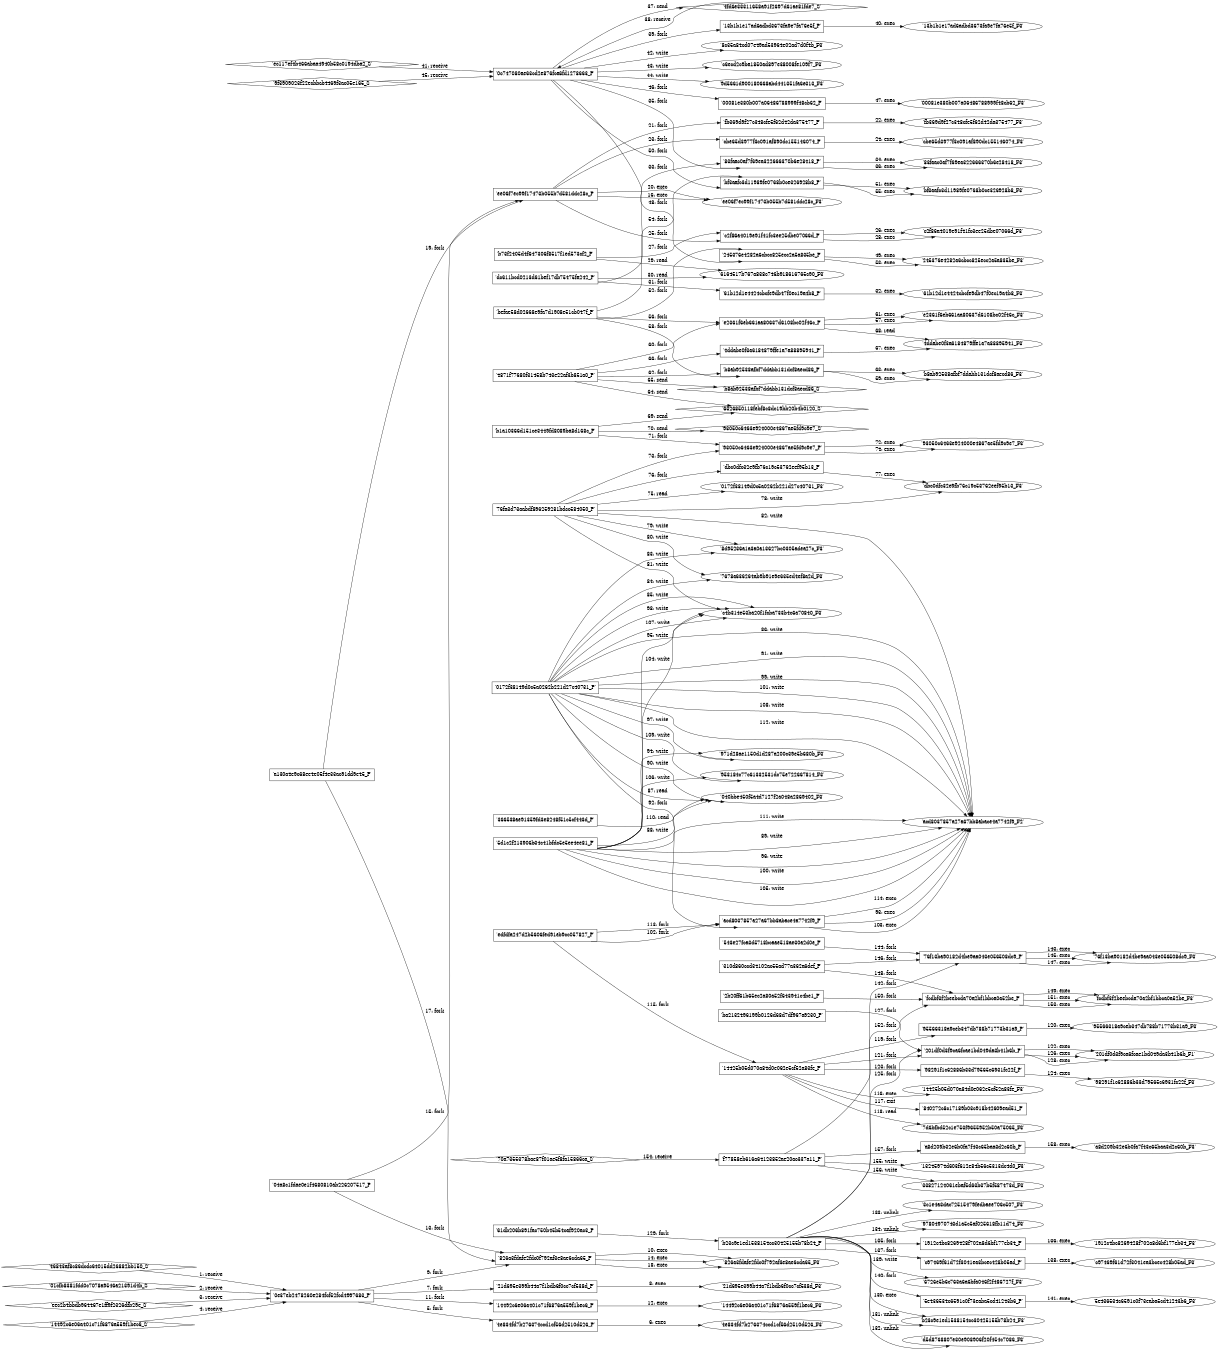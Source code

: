 digraph "D:\Learning\Paper\apt\基于CTI的攻击预警\Dataset\攻击图\ASGfromALLCTI\Poisoning the Well Banking Trojan Targets Google Search Results.dot" {
rankdir="LR"
size="9"
fixedsize="false"
splines="true"
nodesep=0.3
ranksep=0
fontsize=10
overlap="scalexy"
engine= "neato"
	"'0e37eb2478260e284fcf52fcd4997683_P'" [node_type=Process shape=box]
	"'46843af8c86dcdc64015dd26882bb150_S'" [node_type=Socket shape=diamond]
	"'46843af8c86dcdc64015dd26882bb150_S'" -> "'0e37eb2478260e284fcf52fcd4997683_P'" [label="1: receive"]
	"'0e37eb2478260e284fcf52fcd4997683_P'" [node_type=Process shape=box]
	"'01cfb8381fdd0c7078a9546a21391d4b_S'" [node_type=Socket shape=diamond]
	"'01cfb8381fdd0c7078a9546a21391d4b_S'" -> "'0e37eb2478260e284fcf52fcd4997683_P'" [label="2: receive"]
	"'0e37eb2478260e284fcf52fcd4997683_P'" [node_type=Process shape=box]
	"'eec2b4bbdb964467e1ff9f2326dfb29e_S'" [node_type=Socket shape=diamond]
	"'eec2b4bbdb964467e1ff9f2326dfb29e_S'" -> "'0e37eb2478260e284fcf52fcd4997683_P'" [label="3: receive"]
	"'0e37eb2478260e284fcf52fcd4997683_P'" [node_type=Process shape=box]
	"'14492c6e06a401c71f6876a559f1bec6_S'" [node_type=Socket shape=diamond]
	"'14492c6e06a401c71f6876a559f1bec6_S'" -> "'0e37eb2478260e284fcf52fcd4997683_P'" [label="4: receive"]
	"'0e37eb2478260e284fcf52fcd4997683_P'" [node_type=Process shape=box]
	"'4e834fd7b276374ccd1cf56d2510d526_P'" [node_type=Process shape=box]
	"'0e37eb2478260e284fcf52fcd4997683_P'" -> "'4e834fd7b276374ccd1cf56d2510d526_P'" [label="5: fork"]
	"'4e834fd7b276374ccd1cf56d2510d526_P'" [node_type=Process shape=box]
	"'4e834fd7b276374ccd1cf56d2510d526_F3'" [node_type=File shape=ellipse]
	"'4e834fd7b276374ccd1cf56d2510d526_P'" -> "'4e834fd7b276374ccd1cf56d2510d526_F3'" [label="6: exec"]
	"'0e37eb2478260e284fcf52fcd4997683_P'" [node_type=Process shape=box]
	"'21d695e399b44a7f1bdb6f0cc7cf538d_P'" [node_type=Process shape=box]
	"'0e37eb2478260e284fcf52fcd4997683_P'" -> "'21d695e399b44a7f1bdb6f0cc7cf538d_P'" [label="7: fork"]
	"'21d695e399b44a7f1bdb6f0cc7cf538d_P'" [node_type=Process shape=box]
	"'21d695e399b44a7f1bdb6f0cc7cf538d_F3'" [node_type=File shape=ellipse]
	"'21d695e399b44a7f1bdb6f0cc7cf538d_P'" -> "'21d695e399b44a7f1bdb6f0cc7cf538d_F3'" [label="8: exec"]
	"'0e37eb2478260e284fcf52fcd4997683_P'" [node_type=Process shape=box]
	"'826a3fdafe2fdc0f792af3e8ae6cda65_P'" [node_type=Process shape=box]
	"'0e37eb2478260e284fcf52fcd4997683_P'" -> "'826a3fdafe2fdc0f792af3e8ae6cda65_P'" [label="9: fork"]
	"'826a3fdafe2fdc0f792af3e8ae6cda65_P'" [node_type=Process shape=box]
	"'826a3fdafe2fdc0f792af3e8ae6cda65_F3'" [node_type=File shape=ellipse]
	"'826a3fdafe2fdc0f792af3e8ae6cda65_P'" -> "'826a3fdafe2fdc0f792af3e8ae6cda65_F3'" [label="10: exec"]
	"'0e37eb2478260e284fcf52fcd4997683_P'" [node_type=Process shape=box]
	"'14492c6e06a401c71f6876a559f1bec6_P'" [node_type=Process shape=box]
	"'0e37eb2478260e284fcf52fcd4997683_P'" -> "'14492c6e06a401c71f6876a559f1bec6_P'" [label="11: fork"]
	"'14492c6e06a401c71f6876a559f1bec6_P'" [node_type=Process shape=box]
	"'14492c6e06a401c71f6876a559f1bec6_F3'" [node_type=File shape=ellipse]
	"'14492c6e06a401c71f6876a559f1bec6_P'" -> "'14492c6e06a401c71f6876a559f1bec6_F3'" [label="12: exec"]
	"'04a8c1fdae0e1f4680810ab226207517_P'" [node_type=Process shape=box]
	"'826a3fdafe2fdc0f792af3e8ae6cda65_P'" [node_type=Process shape=box]
	"'04a8c1fdae0e1f4680810ab226207517_P'" -> "'826a3fdafe2fdc0f792af3e8ae6cda65_P'" [label="13: fork"]
	"'826a3fdafe2fdc0f792af3e8ae6cda65_P'" [node_type=Process shape=box]
	"'826a3fdafe2fdc0f792af3e8ae6cda65_F3'" [node_type=File shape=ellipse]
	"'826a3fdafe2fdc0f792af3e8ae6cda65_P'" -> "'826a3fdafe2fdc0f792af3e8ae6cda65_F3'" [label="14: exec"]
	"'04a8c1fdae0e1f4680810ab226207517_P'" [node_type=Process shape=box]
	"'ee06f7ec99f17473b055b7d581ddc28c_P'" [node_type=Process shape=box]
	"'04a8c1fdae0e1f4680810ab226207517_P'" -> "'ee06f7ec99f17473b055b7d581ddc28c_P'" [label="15: fork"]
	"'ee06f7ec99f17473b055b7d581ddc28c_P'" [node_type=Process shape=box]
	"'ee06f7ec99f17473b055b7d581ddc28c_F3'" [node_type=File shape=ellipse]
	"'ee06f7ec99f17473b055b7d581ddc28c_P'" -> "'ee06f7ec99f17473b055b7d581ddc28c_F3'" [label="16: exec"]
	"'a130a4e9c68ee4e05f4e33ac91dd9e45_P'" [node_type=Process shape=box]
	"'826a3fdafe2fdc0f792af3e8ae6cda65_P'" [node_type=Process shape=box]
	"'a130a4e9c68ee4e05f4e33ac91dd9e45_P'" -> "'826a3fdafe2fdc0f792af3e8ae6cda65_P'" [label="17: fork"]
	"'826a3fdafe2fdc0f792af3e8ae6cda65_P'" [node_type=Process shape=box]
	"'826a3fdafe2fdc0f792af3e8ae6cda65_F3'" [node_type=File shape=ellipse]
	"'826a3fdafe2fdc0f792af3e8ae6cda65_P'" -> "'826a3fdafe2fdc0f792af3e8ae6cda65_F3'" [label="18: exec"]
	"'a130a4e9c68ee4e05f4e33ac91dd9e45_P'" [node_type=Process shape=box]
	"'ee06f7ec99f17473b055b7d581ddc28c_P'" [node_type=Process shape=box]
	"'a130a4e9c68ee4e05f4e33ac91dd9e45_P'" -> "'ee06f7ec99f17473b055b7d581ddc28c_P'" [label="19: fork"]
	"'ee06f7ec99f17473b055b7d581ddc28c_P'" [node_type=Process shape=box]
	"'ee06f7ec99f17473b055b7d581ddc28c_F3'" [node_type=File shape=ellipse]
	"'ee06f7ec99f17473b055b7d581ddc28c_P'" -> "'ee06f7ec99f17473b055b7d581ddc28c_F3'" [label="20: exec"]
	"'ee06f7ec99f17473b055b7d581ddc28c_P'" [node_type=Process shape=box]
	"'fb369d9f27c348cfe5f62d42da375477_P'" [node_type=Process shape=box]
	"'ee06f7ec99f17473b055b7d581ddc28c_P'" -> "'fb369d9f27c348cfe5f62d42da375477_P'" [label="21: fork"]
	"'fb369d9f27c348cfe5f62d42da375477_P'" [node_type=Process shape=box]
	"'fb369d9f27c348cfe5f62d42da375477_F3'" [node_type=File shape=ellipse]
	"'fb369d9f27c348cfe5f62d42da375477_P'" -> "'fb369d9f27c348cfe5f62d42da375477_F3'" [label="22: exec"]
	"'ee06f7ec99f17473b055b7d581ddc28c_P'" [node_type=Process shape=box]
	"'cbe65d3977f3c091af890dc155146074_P'" [node_type=Process shape=box]
	"'ee06f7ec99f17473b055b7d581ddc28c_P'" -> "'cbe65d3977f3c091af890dc155146074_P'" [label="23: fork"]
	"'cbe65d3977f3c091af890dc155146074_P'" [node_type=Process shape=box]
	"'cbe65d3977f3c091af890dc155146074_F3'" [node_type=File shape=ellipse]
	"'cbe65d3977f3c091af890dc155146074_P'" -> "'cbe65d3977f3c091af890dc155146074_F3'" [label="24: exec"]
	"'ee06f7ec99f17473b055b7d581ddc28c_P'" [node_type=Process shape=box]
	"'c2f86a4019e91f41fc3ee25dbe07066d_P'" [node_type=Process shape=box]
	"'ee06f7ec99f17473b055b7d581ddc28c_P'" -> "'c2f86a4019e91f41fc3ee25dbe07066d_P'" [label="25: fork"]
	"'c2f86a4019e91f41fc3ee25dbe07066d_P'" [node_type=Process shape=box]
	"'c2f86a4019e91f41fc3ee25dbe07066d_F3'" [node_type=File shape=ellipse]
	"'c2f86a4019e91f41fc3ee25dbe07066d_P'" -> "'c2f86a4019e91f41fc3ee25dbe07066d_F3'" [label="26: exec"]
	"'b73f2405d4f647306f8517f1ed573cf2_P'" [node_type=Process shape=box]
	"'c2f86a4019e91f41fc3ee25dbe07066d_P'" [node_type=Process shape=box]
	"'b73f2405d4f647306f8517f1ed573cf2_P'" -> "'c2f86a4019e91f41fc3ee25dbe07066d_P'" [label="27: fork"]
	"'c2f86a4019e91f41fc3ee25dbe07066d_P'" [node_type=Process shape=box]
	"'c2f86a4019e91f41fc3ee25dbe07066d_F3'" [node_type=File shape=ellipse]
	"'c2f86a4019e91f41fc3ee25dbe07066d_P'" -> "'c2f86a4019e91f41fc3ee25dbe07066d_F3'" [label="28: exec"]
	"'6164517b767a838c746b918616765c90_F3'" [node_type=file shape=ellipse]
	"'b73f2405d4f647306f8517f1ed573cf2_P'" [node_type=Process shape=box]
	"'b73f2405d4f647306f8517f1ed573cf2_P'" -> "'6164517b767a838c746b918616765c90_F3'" [label="29: read"]
	"'6164517b767a838c746b918616765c90_F3'" [node_type=file shape=ellipse]
	"'dc611bcd0213d61bef17db75475fa242_P'" [node_type=Process shape=box]
	"'dc611bcd0213d61bef17db75475fa242_P'" -> "'6164517b767a838c746b918616765c90_F3'" [label="30: read"]
	"'dc611bcd0213d61bef17db75475fa242_P'" [node_type=Process shape=box]
	"'61b12d1e4424cbcfe9db47f0ec19a4b8_P'" [node_type=Process shape=box]
	"'dc611bcd0213d61bef17db75475fa242_P'" -> "'61b12d1e4424cbcfe9db47f0ec19a4b8_P'" [label="31: fork"]
	"'61b12d1e4424cbcfe9db47f0ec19a4b8_P'" [node_type=Process shape=box]
	"'61b12d1e4424cbcfe9db47f0ec19a4b8_F3'" [node_type=File shape=ellipse]
	"'61b12d1e4424cbcfe9db47f0ec19a4b8_P'" -> "'61b12d1e4424cbcfe9db47f0ec19a4b8_F3'" [label="32: exec"]
	"'dc611bcd0213d61bef17db75475fa242_P'" [node_type=Process shape=box]
	"'83faac0af7f69ea322666370b6e28418_P'" [node_type=Process shape=box]
	"'dc611bcd0213d61bef17db75475fa242_P'" -> "'83faac0af7f69ea322666370b6e28418_P'" [label="33: fork"]
	"'83faac0af7f69ea322666370b6e28418_P'" [node_type=Process shape=box]
	"'83faac0af7f69ea322666370b6e28418_F3'" [node_type=File shape=ellipse]
	"'83faac0af7f69ea322666370b6e28418_P'" -> "'83faac0af7f69ea322666370b6e28418_F3'" [label="34: exec"]
	"'0c747080ae63cd2e876fca6fd1278663_P'" [node_type=Process shape=box]
	"'83faac0af7f69ea322666370b6e28418_P'" [node_type=Process shape=box]
	"'0c747080ae63cd2e876fca6fd1278663_P'" -> "'83faac0af7f69ea322666370b6e28418_P'" [label="35: fork"]
	"'83faac0af7f69ea322666370b6e28418_P'" [node_type=Process shape=box]
	"'83faac0af7f69ea322666370b6e28418_F3'" [node_type=File shape=ellipse]
	"'83faac0af7f69ea322666370b6e28418_P'" -> "'83faac0af7f69ea322666370b6e28418_F3'" [label="36: exec"]
	"'4fd6e33311658a91f2697d61ae81fde7_S'" [node_type=Socket shape=diamond]
	"'0c747080ae63cd2e876fca6fd1278663_P'" [node_type=Process shape=box]
	"'0c747080ae63cd2e876fca6fd1278663_P'" -> "'4fd6e33311658a91f2697d61ae81fde7_S'" [label="37: send"]
	"'4fd6e33311658a91f2697d61ae81fde7_S'" -> "'0c747080ae63cd2e876fca6fd1278663_P'" [label="38: receive"]
	"'0c747080ae63cd2e876fca6fd1278663_P'" [node_type=Process shape=box]
	"'13b1b1e17ad6adbd3673fa9e7fa76e5f_P'" [node_type=Process shape=box]
	"'0c747080ae63cd2e876fca6fd1278663_P'" -> "'13b1b1e17ad6adbd3673fa9e7fa76e5f_P'" [label="39: fork"]
	"'13b1b1e17ad6adbd3673fa9e7fa76e5f_P'" [node_type=Process shape=box]
	"'13b1b1e17ad6adbd3673fa9e7fa76e5f_F3'" [node_type=File shape=ellipse]
	"'13b1b1e17ad6adbd3673fa9e7fa76e5f_P'" -> "'13b1b1e17ad6adbd3673fa9e7fa76e5f_F3'" [label="40: exec"]
	"'0c747080ae63cd2e876fca6fd1278663_P'" [node_type=Process shape=box]
	"'ec117ef4b466abaa4940b58c0194dba2_S'" [node_type=Socket shape=diamond]
	"'ec117ef4b466abaa4940b58c0194dba2_S'" -> "'0c747080ae63cd2e876fca6fd1278663_P'" [label="41: receive"]
	"'8c35a84cd07e49ad53964e02ad7d0f4b_F3'" [node_type=file shape=ellipse]
	"'0c747080ae63cd2e876fca6fd1278663_P'" [node_type=Process shape=box]
	"'0c747080ae63cd2e876fca6fd1278663_P'" -> "'8c35a84cd07e49ad53964e02ad7d0f4b_F3'" [label="42: write"]
	"'c6ecd2c9ba1850ad897e38008fe109f7_F3'" [node_type=file shape=ellipse]
	"'0c747080ae63cd2e876fca6fd1278663_P'" [node_type=Process shape=box]
	"'0c747080ae63cd2e876fca6fd1278663_P'" -> "'c6ecd2c9ba1850ad897e38008fe109f7_F3'" [label="43: write"]
	"'9d5661d900180668abd441351fa6e313_F3'" [node_type=file shape=ellipse]
	"'0c747080ae63cd2e876fca6fd1278663_P'" [node_type=Process shape=box]
	"'0c747080ae63cd2e876fca6fd1278663_P'" -> "'9d5661d900180668abd441351fa6e313_F3'" [label="44: write"]
	"'0c747080ae63cd2e876fca6fd1278663_P'" [node_type=Process shape=box]
	"'9f3909023f22ecbbcb4469f3ac05e165_S'" [node_type=Socket shape=diamond]
	"'9f3909023f22ecbbcb4469f3ac05e165_S'" -> "'0c747080ae63cd2e876fca6fd1278663_P'" [label="45: receive"]
	"'0c747080ae63cd2e876fca6fd1278663_P'" [node_type=Process shape=box]
	"'00081e380b007a06486788999f48cb62_P'" [node_type=Process shape=box]
	"'0c747080ae63cd2e876fca6fd1278663_P'" -> "'00081e380b007a06486788999f48cb62_P'" [label="46: fork"]
	"'00081e380b007a06486788999f48cb62_P'" [node_type=Process shape=box]
	"'00081e380b007a06486788999f48cb62_F3'" [node_type=File shape=ellipse]
	"'00081e380b007a06486788999f48cb62_P'" -> "'00081e380b007a06486788999f48cb62_F3'" [label="47: exec"]
	"'0c747080ae63cd2e876fca6fd1278663_P'" [node_type=Process shape=box]
	"'245376e4282a6cbcc825ecc2a5a835be_P'" [node_type=Process shape=box]
	"'0c747080ae63cd2e876fca6fd1278663_P'" -> "'245376e4282a6cbcc825ecc2a5a835be_P'" [label="48: fork"]
	"'245376e4282a6cbcc825ecc2a5a835be_P'" [node_type=Process shape=box]
	"'245376e4282a6cbcc825ecc2a5a835be_F3'" [node_type=File shape=ellipse]
	"'245376e4282a6cbcc825ecc2a5a835be_P'" -> "'245376e4282a6cbcc825ecc2a5a835be_F3'" [label="49: exec"]
	"'0c747080ae63cd2e876fca6fd1278663_P'" [node_type=Process shape=box]
	"'bf3aafc3d11989fe0768b0ce326928b8_P'" [node_type=Process shape=box]
	"'0c747080ae63cd2e876fca6fd1278663_P'" -> "'bf3aafc3d11989fe0768b0ce326928b8_P'" [label="50: fork"]
	"'bf3aafc3d11989fe0768b0ce326928b8_P'" [node_type=Process shape=box]
	"'bf3aafc3d11989fe0768b0ce326928b8_F3'" [node_type=File shape=ellipse]
	"'bf3aafc3d11989fe0768b0ce326928b8_P'" -> "'bf3aafc3d11989fe0768b0ce326928b8_F3'" [label="51: exec"]
	"'befae58d02668e9fa7d1908e51cb047f_P'" [node_type=Process shape=box]
	"'245376e4282a6cbcc825ecc2a5a835be_P'" [node_type=Process shape=box]
	"'befae58d02668e9fa7d1908e51cb047f_P'" -> "'245376e4282a6cbcc825ecc2a5a835be_P'" [label="52: fork"]
	"'245376e4282a6cbcc825ecc2a5a835be_P'" [node_type=Process shape=box]
	"'245376e4282a6cbcc825ecc2a5a835be_F3'" [node_type=File shape=ellipse]
	"'245376e4282a6cbcc825ecc2a5a835be_P'" -> "'245376e4282a6cbcc825ecc2a5a835be_F3'" [label="53: exec"]
	"'befae58d02668e9fa7d1908e51cb047f_P'" [node_type=Process shape=box]
	"'bf3aafc3d11989fe0768b0ce326928b8_P'" [node_type=Process shape=box]
	"'befae58d02668e9fa7d1908e51cb047f_P'" -> "'bf3aafc3d11989fe0768b0ce326928b8_P'" [label="54: fork"]
	"'bf3aafc3d11989fe0768b0ce326928b8_P'" [node_type=Process shape=box]
	"'bf3aafc3d11989fe0768b0ce326928b8_F3'" [node_type=File shape=ellipse]
	"'bf3aafc3d11989fe0768b0ce326928b8_P'" -> "'bf3aafc3d11989fe0768b0ce326928b8_F3'" [label="55: exec"]
	"'befae58d02668e9fa7d1908e51cb047f_P'" [node_type=Process shape=box]
	"'e2361f6eb661aa80637d6108bc02f46c_P'" [node_type=Process shape=box]
	"'befae58d02668e9fa7d1908e51cb047f_P'" -> "'e2361f6eb661aa80637d6108bc02f46c_P'" [label="56: fork"]
	"'e2361f6eb661aa80637d6108bc02f46c_P'" [node_type=Process shape=box]
	"'e2361f6eb661aa80637d6108bc02f46c_F3'" [node_type=File shape=ellipse]
	"'e2361f6eb661aa80637d6108bc02f46c_P'" -> "'e2361f6eb661aa80637d6108bc02f46c_F3'" [label="57: exec"]
	"'befae58d02668e9fa7d1908e51cb047f_P'" [node_type=Process shape=box]
	"'b8ab92538afbf7ddabb131dcf8aecd86_P'" [node_type=Process shape=box]
	"'befae58d02668e9fa7d1908e51cb047f_P'" -> "'b8ab92538afbf7ddabb131dcf8aecd86_P'" [label="58: fork"]
	"'b8ab92538afbf7ddabb131dcf8aecd86_P'" [node_type=Process shape=box]
	"'b8ab92538afbf7ddabb131dcf8aecd86_F3'" [node_type=File shape=ellipse]
	"'b8ab92538afbf7ddabb131dcf8aecd86_P'" -> "'b8ab92538afbf7ddabb131dcf8aecd86_F3'" [label="59: exec"]
	"'4871f77680f31458b743e22af3b851a0_P'" [node_type=Process shape=box]
	"'e2361f6eb661aa80637d6108bc02f46c_P'" [node_type=Process shape=box]
	"'4871f77680f31458b743e22af3b851a0_P'" -> "'e2361f6eb661aa80637d6108bc02f46c_P'" [label="60: fork"]
	"'e2361f6eb661aa80637d6108bc02f46c_P'" [node_type=Process shape=box]
	"'e2361f6eb661aa80637d6108bc02f46c_F3'" [node_type=File shape=ellipse]
	"'e2361f6eb661aa80637d6108bc02f46c_P'" -> "'e2361f6eb661aa80637d6108bc02f46c_F3'" [label="61: exec"]
	"'4871f77680f31458b743e22af3b851a0_P'" [node_type=Process shape=box]
	"'b8ab92538afbf7ddabb131dcf8aecd86_P'" [node_type=Process shape=box]
	"'4871f77680f31458b743e22af3b851a0_P'" -> "'b8ab92538afbf7ddabb131dcf8aecd86_P'" [label="62: fork"]
	"'b8ab92538afbf7ddabb131dcf8aecd86_P'" [node_type=Process shape=box]
	"'b8ab92538afbf7ddabb131dcf8aecd86_F3'" [node_type=File shape=ellipse]
	"'b8ab92538afbf7ddabb131dcf8aecd86_P'" -> "'b8ab92538afbf7ddabb131dcf8aecd86_F3'" [label="63: exec"]
	"'6326850118febf8c8dc19bb20b4b0120_S'" [node_type=Socket shape=diamond]
	"'4871f77680f31458b743e22af3b851a0_P'" [node_type=Process shape=box]
	"'4871f77680f31458b743e22af3b851a0_P'" -> "'6326850118febf8c8dc19bb20b4b0120_S'" [label="64: send"]
	"'b8ab92538afbf7ddabb131dcf8aecd86_S'" [node_type=Socket shape=diamond]
	"'4871f77680f31458b743e22af3b851a0_P'" [node_type=Process shape=box]
	"'4871f77680f31458b743e22af3b851a0_P'" -> "'b8ab92538afbf7ddabb131dcf8aecd86_S'" [label="65: send"]
	"'4871f77680f31458b743e22af3b851a0_P'" [node_type=Process shape=box]
	"'4ddabe0f3a6184879ffe1a7a88895941_P'" [node_type=Process shape=box]
	"'4871f77680f31458b743e22af3b851a0_P'" -> "'4ddabe0f3a6184879ffe1a7a88895941_P'" [label="66: fork"]
	"'4ddabe0f3a6184879ffe1a7a88895941_P'" [node_type=Process shape=box]
	"'4ddabe0f3a6184879ffe1a7a88895941_F3'" [node_type=File shape=ellipse]
	"'4ddabe0f3a6184879ffe1a7a88895941_P'" -> "'4ddabe0f3a6184879ffe1a7a88895941_F3'" [label="67: exec"]
	"'4ddabe0f3a6184879ffe1a7a88895941_F3'" [node_type=file shape=ellipse]
	"'e2361f6eb661aa80637d6108bc02f46c_P'" [node_type=Process shape=box]
	"'e2361f6eb661aa80637d6108bc02f46c_P'" -> "'4ddabe0f3a6184879ffe1a7a88895941_F3'" [label="68: read"]
	"'6326850118febf8c8dc19bb20b4b0120_S'" [node_type=Socket shape=diamond]
	"'b1a10366d151ce3449fd8089ba8d168c_P'" [node_type=Process shape=box]
	"'b1a10366d151ce3449fd8089ba8d168c_P'" -> "'6326850118febf8c8dc19bb20b4b0120_S'" [label="69: send"]
	"'93050c6463e924000e4867ae5fd9c9e7_S'" [node_type=Socket shape=diamond]
	"'b1a10366d151ce3449fd8089ba8d168c_P'" [node_type=Process shape=box]
	"'b1a10366d151ce3449fd8089ba8d168c_P'" -> "'93050c6463e924000e4867ae5fd9c9e7_S'" [label="70: send"]
	"'b1a10366d151ce3449fd8089ba8d168c_P'" [node_type=Process shape=box]
	"'93050c6463e924000e4867ae5fd9c9e7_P'" [node_type=Process shape=box]
	"'b1a10366d151ce3449fd8089ba8d168c_P'" -> "'93050c6463e924000e4867ae5fd9c9e7_P'" [label="71: fork"]
	"'93050c6463e924000e4867ae5fd9c9e7_P'" [node_type=Process shape=box]
	"'93050c6463e924000e4867ae5fd9c9e7_F3'" [node_type=File shape=ellipse]
	"'93050c6463e924000e4867ae5fd9c9e7_P'" -> "'93050c6463e924000e4867ae5fd9c9e7_F3'" [label="72: exec"]
	"'76fa3d73aabdf896259281bdcc584050_P'" [node_type=Process shape=box]
	"'93050c6463e924000e4867ae5fd9c9e7_P'" [node_type=Process shape=box]
	"'76fa3d73aabdf896259281bdcc584050_P'" -> "'93050c6463e924000e4867ae5fd9c9e7_P'" [label="73: fork"]
	"'93050c6463e924000e4867ae5fd9c9e7_P'" [node_type=Process shape=box]
	"'93050c6463e924000e4867ae5fd9c9e7_F3'" [node_type=File shape=ellipse]
	"'93050c6463e924000e4867ae5fd9c9e7_P'" -> "'93050c6463e924000e4867ae5fd9c9e7_F3'" [label="74: exec"]
	"'0172f38149d0c5a0262b221d27c40731_F3'" [node_type=file shape=ellipse]
	"'76fa3d73aabdf896259281bdcc584050_P'" [node_type=Process shape=box]
	"'76fa3d73aabdf896259281bdcc584050_P'" -> "'0172f38149d0c5a0262b221d27c40731_F3'" [label="75: read"]
	"'76fa3d73aabdf896259281bdcc584050_P'" [node_type=Process shape=box]
	"'dbc0dfc32e9fb76c19c53762eef95b13_P'" [node_type=Process shape=box]
	"'76fa3d73aabdf896259281bdcc584050_P'" -> "'dbc0dfc32e9fb76c19c53762eef95b13_P'" [label="76: fork"]
	"'dbc0dfc32e9fb76c19c53762eef95b13_P'" [node_type=Process shape=box]
	"'dbc0dfc32e9fb76c19c53762eef95b13_F3'" [node_type=File shape=ellipse]
	"'dbc0dfc32e9fb76c19c53762eef95b13_P'" -> "'dbc0dfc32e9fb76c19c53762eef95b13_F3'" [label="77: exec"]
	"'dbc0dfc32e9fb76c19c53762eef95b13_F3'" [node_type=file shape=ellipse]
	"'76fa3d73aabdf896259281bdcc584050_P'" [node_type=Process shape=box]
	"'76fa3d73aabdf896259281bdcc584050_P'" -> "'dbc0dfc32e9fb76c19c53762eef95b13_F3'" [label="78: write"]
	"'8d95236a1a3a0a13627bc0305adea27c_F3'" [node_type=file shape=ellipse]
	"'76fa3d73aabdf896259281bdcc584050_P'" [node_type=Process shape=box]
	"'76fa3d73aabdf896259281bdcc584050_P'" -> "'8d95236a1a3a0a13627bc0305adea27c_F3'" [label="79: write"]
	"'7678a636264ab9b91e9e635ed4ef8a2d_F3'" [node_type=file shape=ellipse]
	"'76fa3d73aabdf896259281bdcc584050_P'" [node_type=Process shape=box]
	"'76fa3d73aabdf896259281bdcc584050_P'" -> "'7678a636264ab9b91e9e635ed4ef8a2d_F3'" [label="80: write"]
	"'c4b314e53ba20f1fcba733b4c6a70840_F3'" [node_type=file shape=ellipse]
	"'76fa3d73aabdf896259281bdcc584050_P'" [node_type=Process shape=box]
	"'76fa3d73aabdf896259281bdcc584050_P'" -> "'c4b314e53ba20f1fcba733b4c6a70840_F3'" [label="81: write"]
	"'acd8037857a27a67bb8abace4a7742f9_F2'" [node_type=file shape=ellipse]
	"'76fa3d73aabdf896259281bdcc584050_P'" [node_type=Process shape=box]
	"'76fa3d73aabdf896259281bdcc584050_P'" -> "'acd8037857a27a67bb8abace4a7742f9_F2'" [label="82: write"]
	"'8d95236a1a3a0a13627bc0305adea27c_F3'" [node_type=file shape=ellipse]
	"'0172f38149d0c5a0262b221d27c40731_P'" [node_type=Process shape=box]
	"'0172f38149d0c5a0262b221d27c40731_P'" -> "'8d95236a1a3a0a13627bc0305adea27c_F3'" [label="83: write"]
	"'7678a636264ab9b91e9e635ed4ef8a2d_F3'" [node_type=file shape=ellipse]
	"'0172f38149d0c5a0262b221d27c40731_P'" [node_type=Process shape=box]
	"'0172f38149d0c5a0262b221d27c40731_P'" -> "'7678a636264ab9b91e9e635ed4ef8a2d_F3'" [label="84: write"]
	"'c4b314e53ba20f1fcba733b4c6a70840_F3'" [node_type=file shape=ellipse]
	"'0172f38149d0c5a0262b221d27c40731_P'" [node_type=Process shape=box]
	"'0172f38149d0c5a0262b221d27c40731_P'" -> "'c4b314e53ba20f1fcba733b4c6a70840_F3'" [label="85: write"]
	"'acd8037857a27a67bb8abace4a7742f9_F2'" [node_type=file shape=ellipse]
	"'0172f38149d0c5a0262b221d27c40731_P'" [node_type=Process shape=box]
	"'0172f38149d0c5a0262b221d27c40731_P'" -> "'acd8037857a27a67bb8abace4a7742f9_F2'" [label="86: write"]
	"'040bbe450f5a4d7127f2a048a2869402_F3'" [node_type=file shape=ellipse]
	"'0172f38149d0c5a0262b221d27c40731_P'" [node_type=Process shape=box]
	"'0172f38149d0c5a0262b221d27c40731_P'" -> "'040bbe450f5a4d7127f2a048a2869402_F3'" [label="87: read"]
	"'040bbe450f5a4d7127f2a048a2869402_F3'" [node_type=file shape=ellipse]
	"'5d1c2f213906b34c41bfdc5e5ee4ee81_P'" [node_type=Process shape=box]
	"'5d1c2f213906b34c41bfdc5e5ee4ee81_P'" -> "'040bbe450f5a4d7127f2a048a2869402_F3'" [label="88: write"]
	"'acd8037857a27a67bb8abace4a7742f9_F2'" [node_type=file shape=ellipse]
	"'5d1c2f213906b34c41bfdc5e5ee4ee81_P'" [node_type=Process shape=box]
	"'5d1c2f213906b34c41bfdc5e5ee4ee81_P'" -> "'acd8037857a27a67bb8abace4a7742f9_F2'" [label="89: write"]
	"'040bbe450f5a4d7127f2a048a2869402_F3'" [node_type=file shape=ellipse]
	"'0172f38149d0c5a0262b221d27c40731_P'" [node_type=Process shape=box]
	"'0172f38149d0c5a0262b221d27c40731_P'" -> "'040bbe450f5a4d7127f2a048a2869402_F3'" [label="90: write"]
	"'acd8037857a27a67bb8abace4a7742f9_F2'" [node_type=file shape=ellipse]
	"'0172f38149d0c5a0262b221d27c40731_P'" [node_type=Process shape=box]
	"'0172f38149d0c5a0262b221d27c40731_P'" -> "'acd8037857a27a67bb8abace4a7742f9_F2'" [label="91: write"]
	"'0172f38149d0c5a0262b221d27c40731_P'" [node_type=Process shape=box]
	"'acd8037857a27a67bb8abace4a7742f9_P'" [node_type=Process shape=box]
	"'0172f38149d0c5a0262b221d27c40731_P'" -> "'acd8037857a27a67bb8abace4a7742f9_P'" [label="92: fork"]
	"'acd8037857a27a67bb8abace4a7742f9_P'" [node_type=Process shape=box]
	"'acd8037857a27a67bb8abace4a7742f9_F2'" [node_type=File shape=ellipse]
	"'acd8037857a27a67bb8abace4a7742f9_P'" -> "'acd8037857a27a67bb8abace4a7742f9_F2'" [label="93: exec"]
	"'971d28ae1150d1d287a200c39e5b680b_F3'" [node_type=file shape=ellipse]
	"'5d1c2f213906b34c41bfdc5e5ee4ee81_P'" [node_type=Process shape=box]
	"'5d1c2f213906b34c41bfdc5e5ee4ee81_P'" -> "'971d28ae1150d1d287a200c39e5b680b_F3'" [label="94: write"]
	"'c4b314e53ba20f1fcba733b4c6a70840_F3'" [node_type=file shape=ellipse]
	"'5d1c2f213906b34c41bfdc5e5ee4ee81_P'" [node_type=Process shape=box]
	"'5d1c2f213906b34c41bfdc5e5ee4ee81_P'" -> "'c4b314e53ba20f1fcba733b4c6a70840_F3'" [label="95: write"]
	"'acd8037857a27a67bb8abace4a7742f9_F2'" [node_type=file shape=ellipse]
	"'5d1c2f213906b34c41bfdc5e5ee4ee81_P'" [node_type=Process shape=box]
	"'5d1c2f213906b34c41bfdc5e5ee4ee81_P'" -> "'acd8037857a27a67bb8abace4a7742f9_F2'" [label="96: write"]
	"'971d28ae1150d1d287a200c39e5b680b_F3'" [node_type=file shape=ellipse]
	"'0172f38149d0c5a0262b221d27c40731_P'" [node_type=Process shape=box]
	"'0172f38149d0c5a0262b221d27c40731_P'" -> "'971d28ae1150d1d287a200c39e5b680b_F3'" [label="97: write"]
	"'c4b314e53ba20f1fcba733b4c6a70840_F3'" [node_type=file shape=ellipse]
	"'0172f38149d0c5a0262b221d27c40731_P'" [node_type=Process shape=box]
	"'0172f38149d0c5a0262b221d27c40731_P'" -> "'c4b314e53ba20f1fcba733b4c6a70840_F3'" [label="98: write"]
	"'acd8037857a27a67bb8abace4a7742f9_F2'" [node_type=file shape=ellipse]
	"'0172f38149d0c5a0262b221d27c40731_P'" [node_type=Process shape=box]
	"'0172f38149d0c5a0262b221d27c40731_P'" -> "'acd8037857a27a67bb8abace4a7742f9_F2'" [label="99: write"]
	"'acd8037857a27a67bb8abace4a7742f9_F2'" [node_type=file shape=ellipse]
	"'5d1c2f213906b34c41bfdc5e5ee4ee81_P'" [node_type=Process shape=box]
	"'5d1c2f213906b34c41bfdc5e5ee4ee81_P'" -> "'acd8037857a27a67bb8abace4a7742f9_F2'" [label="100: write"]
	"'acd8037857a27a67bb8abace4a7742f9_F2'" [node_type=file shape=ellipse]
	"'0172f38149d0c5a0262b221d27c40731_P'" [node_type=Process shape=box]
	"'0172f38149d0c5a0262b221d27c40731_P'" -> "'acd8037857a27a67bb8abace4a7742f9_F2'" [label="101: write"]
	"'edfdfa247d2b5606fed91eb9cc057827_P'" [node_type=Process shape=box]
	"'acd8037857a27a67bb8abace4a7742f9_P'" [node_type=Process shape=box]
	"'edfdfa247d2b5606fed91eb9cc057827_P'" -> "'acd8037857a27a67bb8abace4a7742f9_P'" [label="102: fork"]
	"'acd8037857a27a67bb8abace4a7742f9_P'" [node_type=Process shape=box]
	"'acd8037857a27a67bb8abace4a7742f9_F2'" [node_type=File shape=ellipse]
	"'acd8037857a27a67bb8abace4a7742f9_P'" -> "'acd8037857a27a67bb8abace4a7742f9_F2'" [label="103: exec"]
	"'c4b314e53ba20f1fcba733b4c6a70840_F3'" [node_type=file shape=ellipse]
	"'5d1c2f213906b34c41bfdc5e5ee4ee81_P'" [node_type=Process shape=box]
	"'5d1c2f213906b34c41bfdc5e5ee4ee81_P'" -> "'c4b314e53ba20f1fcba733b4c6a70840_F3'" [label="104: write"]
	"'acd8037857a27a67bb8abace4a7742f9_F2'" [node_type=file shape=ellipse]
	"'5d1c2f213906b34c41bfdc5e5ee4ee81_P'" [node_type=Process shape=box]
	"'5d1c2f213906b34c41bfdc5e5ee4ee81_P'" -> "'acd8037857a27a67bb8abace4a7742f9_F2'" [label="105: write"]
	"'953184c77c61332531dc75e722667814_F3'" [node_type=file shape=ellipse]
	"'5d1c2f213906b34c41bfdc5e5ee4ee81_P'" [node_type=Process shape=box]
	"'5d1c2f213906b34c41bfdc5e5ee4ee81_P'" -> "'953184c77c61332531dc75e722667814_F3'" [label="106: write"]
	"'c4b314e53ba20f1fcba733b4c6a70840_F3'" [node_type=file shape=ellipse]
	"'0172f38149d0c5a0262b221d27c40731_P'" [node_type=Process shape=box]
	"'0172f38149d0c5a0262b221d27c40731_P'" -> "'c4b314e53ba20f1fcba733b4c6a70840_F3'" [label="107: write"]
	"'acd8037857a27a67bb8abace4a7742f9_F2'" [node_type=file shape=ellipse]
	"'0172f38149d0c5a0262b221d27c40731_P'" [node_type=Process shape=box]
	"'0172f38149d0c5a0262b221d27c40731_P'" -> "'acd8037857a27a67bb8abace4a7742f9_F2'" [label="108: write"]
	"'953184c77c61332531dc75e722667814_F3'" [node_type=file shape=ellipse]
	"'0172f38149d0c5a0262b221d27c40731_P'" [node_type=Process shape=box]
	"'0172f38149d0c5a0262b221d27c40731_P'" -> "'953184c77c61332531dc75e722667814_F3'" [label="109: write"]
	"'040bbe450f5a4d7127f2a048a2869402_F3'" [node_type=file shape=ellipse]
	"'366538ae91359fd3e8248f51c5cf443d_P'" [node_type=Process shape=box]
	"'366538ae91359fd3e8248f51c5cf443d_P'" -> "'040bbe450f5a4d7127f2a048a2869402_F3'" [label="110: read"]
	"'acd8037857a27a67bb8abace4a7742f9_F2'" [node_type=file shape=ellipse]
	"'5d1c2f213906b34c41bfdc5e5ee4ee81_P'" [node_type=Process shape=box]
	"'5d1c2f213906b34c41bfdc5e5ee4ee81_P'" -> "'acd8037857a27a67bb8abace4a7742f9_F2'" [label="111: write"]
	"'acd8037857a27a67bb8abace4a7742f9_F2'" [node_type=file shape=ellipse]
	"'0172f38149d0c5a0262b221d27c40731_P'" [node_type=Process shape=box]
	"'0172f38149d0c5a0262b221d27c40731_P'" -> "'acd8037857a27a67bb8abace4a7742f9_F2'" [label="112: write"]
	"'edfdfa247d2b5606fed91eb9cc057827_P'" [node_type=Process shape=box]
	"'acd8037857a27a67bb8abace4a7742f9_P'" [node_type=Process shape=box]
	"'edfdfa247d2b5606fed91eb9cc057827_P'" -> "'acd8037857a27a67bb8abace4a7742f9_P'" [label="113: fork"]
	"'acd8037857a27a67bb8abace4a7742f9_P'" [node_type=Process shape=box]
	"'acd8037857a27a67bb8abace4a7742f9_F2'" [node_type=File shape=ellipse]
	"'acd8037857a27a67bb8abace4a7742f9_P'" -> "'acd8037857a27a67bb8abace4a7742f9_F2'" [label="114: exec"]
	"'edfdfa247d2b5606fed91eb9cc057827_P'" [node_type=Process shape=box]
	"'14425b05d070a84d0e062e5cf52a83fe_P'" [node_type=Process shape=box]
	"'edfdfa247d2b5606fed91eb9cc057827_P'" -> "'14425b05d070a84d0e062e5cf52a83fe_P'" [label="115: fork"]
	"'14425b05d070a84d0e062e5cf52a83fe_P'" [node_type=Process shape=box]
	"'14425b05d070a84d0e062e5cf52a83fe_F3'" [node_type=File shape=ellipse]
	"'14425b05d070a84d0e062e5cf52a83fe_P'" -> "'14425b05d070a84d0e062e5cf52a83fe_F3'" [label="116: exec"]
	"'14425b05d070a84d0e062e5cf52a83fe_P'" [node_type=Process shape=box]
	"'840272c8c17189b03c918b42609ead51_P'" [node_type=Process shape=box]
	"'14425b05d070a84d0e062e5cf52a83fe_P'" -> "'840272c8c17189b03c918b42609ead51_P'" [label="117: exit"]
	"'7d6bfbd52c1e753f9655952b50a75065_F3'" [node_type=file shape=ellipse]
	"'14425b05d070a84d0e062e5cf52a83fe_P'" [node_type=Process shape=box]
	"'14425b05d070a84d0e062e5cf52a83fe_P'" -> "'7d6bfbd52c1e753f9655952b50a75065_F3'" [label="118: read"]
	"'14425b05d070a84d0e062e5cf52a83fe_P'" [node_type=Process shape=box]
	"'95566318a9ceb347db788b71773b31a9_P'" [node_type=Process shape=box]
	"'14425b05d070a84d0e062e5cf52a83fe_P'" -> "'95566318a9ceb347db788b71773b31a9_P'" [label="119: fork"]
	"'95566318a9ceb347db788b71773b31a9_P'" [node_type=Process shape=box]
	"'95566318a9ceb347db788b71773b31a9_F3'" [node_type=File shape=ellipse]
	"'95566318a9ceb347db788b71773b31a9_P'" -> "'95566318a9ceb347db788b71773b31a9_F3'" [label="120: exec"]
	"'14425b05d070a84d0e062e5cf52a83fe_P'" [node_type=Process shape=box]
	"'201df0d3f9ca6fcae1bd049da3b41b6b_P'" [node_type=Process shape=box]
	"'14425b05d070a84d0e062e5cf52a83fe_P'" -> "'201df0d3f9ca6fcae1bd049da3b41b6b_P'" [label="121: fork"]
	"'201df0d3f9ca6fcae1bd049da3b41b6b_P'" [node_type=Process shape=box]
	"'201df0d3f9ca6fcae1bd049da3b41b6b_F1'" [node_type=File shape=ellipse]
	"'201df0d3f9ca6fcae1bd049da3b41b6b_P'" -> "'201df0d3f9ca6fcae1bd049da3b41b6b_F1'" [label="122: exec"]
	"'14425b05d070a84d0e062e5cf52a83fe_P'" [node_type=Process shape=box]
	"'98291f1c62886b33d79565c6931fc22f_P'" [node_type=Process shape=box]
	"'14425b05d070a84d0e062e5cf52a83fe_P'" -> "'98291f1c62886b33d79565c6931fc22f_P'" [label="123: fork"]
	"'98291f1c62886b33d79565c6931fc22f_P'" [node_type=Process shape=box]
	"'98291f1c62886b33d79565c6931fc22f_F3'" [node_type=File shape=ellipse]
	"'98291f1c62886b33d79565c6931fc22f_P'" -> "'98291f1c62886b33d79565c6931fc22f_F3'" [label="124: exec"]
	"'b23c9e1ed1538154cc30425155b78b24_P'" [node_type=Process shape=box]
	"'201df0d3f9ca6fcae1bd049da3b41b6b_P'" [node_type=Process shape=box]
	"'b23c9e1ed1538154cc30425155b78b24_P'" -> "'201df0d3f9ca6fcae1bd049da3b41b6b_P'" [label="125: fork"]
	"'201df0d3f9ca6fcae1bd049da3b41b6b_P'" [node_type=Process shape=box]
	"'201df0d3f9ca6fcae1bd049da3b41b6b_F1'" [node_type=File shape=ellipse]
	"'201df0d3f9ca6fcae1bd049da3b41b6b_P'" -> "'201df0d3f9ca6fcae1bd049da3b41b6b_F1'" [label="126: exec"]
	"'ba2132496199b0126d68d7df967a9230_P'" [node_type=Process shape=box]
	"'201df0d3f9ca6fcae1bd049da3b41b6b_P'" [node_type=Process shape=box]
	"'ba2132496199b0126d68d7df967a9230_P'" -> "'201df0d3f9ca6fcae1bd049da3b41b6b_P'" [label="127: fork"]
	"'201df0d3f9ca6fcae1bd049da3b41b6b_P'" [node_type=Process shape=box]
	"'201df0d3f9ca6fcae1bd049da3b41b6b_F1'" [node_type=File shape=ellipse]
	"'201df0d3f9ca6fcae1bd049da3b41b6b_P'" -> "'201df0d3f9ca6fcae1bd049da3b41b6b_F1'" [label="128: exec"]
	"'61db206b891fac750b45b54caf920ac3_P'" [node_type=Process shape=box]
	"'b23c9e1ed1538154cc30425155b78b24_P'" [node_type=Process shape=box]
	"'61db206b891fac750b45b54caf920ac3_P'" -> "'b23c9e1ed1538154cc30425155b78b24_P'" [label="129: fork"]
	"'b23c9e1ed1538154cc30425155b78b24_P'" [node_type=Process shape=box]
	"'b23c9e1ed1538154cc30425155b78b24_F3'" [node_type=File shape=ellipse]
	"'b23c9e1ed1538154cc30425155b78b24_P'" -> "'b23c9e1ed1538154cc30425155b78b24_F3'" [label="130: exec"]
	"'b23c9e1ed1538154cc30425155b78b24_F3'" [node_type=file shape=ellipse]
	"'b23c9e1ed1538154cc30425155b78b24_P'" [node_type=Process shape=box]
	"'b23c9e1ed1538154cc30425155b78b24_P'" -> "'b23c9e1ed1538154cc30425155b78b24_F3'" [label="131: unlink"]
	"'d5d8768807e30e908906f20f454c7086_F3'" [node_type=file shape=ellipse]
	"'b23c9e1ed1538154cc30425155b78b24_P'" [node_type=Process shape=box]
	"'b23c9e1ed1538154cc30425155b78b24_P'" -> "'d5d8768807e30e908906f20f454c7086_F3'" [label="132: unlink"]
	"'3c1e4a3dac72515479fedbaee706c507_F3'" [node_type=file shape=ellipse]
	"'b23c9e1ed1538154cc30425155b78b24_P'" [node_type=Process shape=box]
	"'b23c9e1ed1538154cc30425155b78b24_P'" -> "'3c1e4a3dac72515479fedbaee706c507_F3'" [label="133: unlink"]
	"'97804970743d1a5c5af025618fb11d74_F3'" [node_type=file shape=ellipse]
	"'b23c9e1ed1538154cc30425155b78b24_P'" [node_type=Process shape=box]
	"'b23c9e1ed1538154cc30425155b78b24_P'" -> "'97804970743d1a5c5af025618fb11d74_F3'" [label="134: unlink"]
	"'b23c9e1ed1538154cc30425155b78b24_P'" [node_type=Process shape=box]
	"'1912c4bc8269428f702a8d6bf177eb34_P'" [node_type=Process shape=box]
	"'b23c9e1ed1538154cc30425155b78b24_P'" -> "'1912c4bc8269428f702a8d6bf177eb34_P'" [label="135: fork"]
	"'1912c4bc8269428f702a8d6bf177eb34_P'" [node_type=Process shape=box]
	"'1912c4bc8269428f702a8d6bf177eb34_F3'" [node_type=File shape=ellipse]
	"'1912c4bc8269428f702a8d6bf177eb34_P'" -> "'1912c4bc8269428f702a8d6bf177eb34_F3'" [label="136: exec"]
	"'b23c9e1ed1538154cc30425155b78b24_P'" [node_type=Process shape=box]
	"'c97469f61d72f3041ea3bcec428b05ad_P'" [node_type=Process shape=box]
	"'b23c9e1ed1538154cc30425155b78b24_P'" -> "'c97469f61d72f3041ea3bcec428b05ad_P'" [label="137: fork"]
	"'c97469f61d72f3041ea3bcec428b05ad_P'" [node_type=Process shape=box]
	"'c97469f61d72f3041ea3bcec428b05ad_F3'" [node_type=File shape=ellipse]
	"'c97469f61d72f3041ea3bcec428b05ad_P'" -> "'c97469f61d72f3041ea3bcec428b05ad_F3'" [label="138: exec"]
	"'6726e5b6c763a6a6bfa046f2f486727f_F3'" [node_type=file shape=ellipse]
	"'b23c9e1ed1538154cc30425155b78b24_P'" [node_type=Process shape=box]
	"'b23c9e1ed1538154cc30425155b78b24_P'" -> "'6726e5b6c763a6a6bfa046f2f486727f_F3'" [label="139: write"]
	"'b23c9e1ed1538154cc30425155b78b24_P'" [node_type=Process shape=box]
	"'5e436534c6591c0f73eaba5cd41243b6_P'" [node_type=Process shape=box]
	"'b23c9e1ed1538154cc30425155b78b24_P'" -> "'5e436534c6591c0f73eaba5cd41243b6_P'" [label="140: fork"]
	"'5e436534c6591c0f73eaba5cd41243b6_P'" [node_type=Process shape=box]
	"'5e436534c6591c0f73eaba5cd41243b6_F3'" [node_type=File shape=ellipse]
	"'5e436534c6591c0f73eaba5cd41243b6_P'" -> "'5e436534c6591c0f73eaba5cd41243b6_F3'" [label="141: exec"]
	"'b23c9e1ed1538154cc30425155b78b24_P'" [node_type=Process shape=box]
	"'76f13ba90182d4be9aa043e056508dc9_P'" [node_type=Process shape=box]
	"'b23c9e1ed1538154cc30425155b78b24_P'" -> "'76f13ba90182d4be9aa043e056508dc9_P'" [label="142: fork"]
	"'76f13ba90182d4be9aa043e056508dc9_P'" [node_type=Process shape=box]
	"'76f13ba90182d4be9aa043e056508dc9_F3'" [node_type=File shape=ellipse]
	"'76f13ba90182d4be9aa043e056508dc9_P'" -> "'76f13ba90182d4be9aa043e056508dc9_F3'" [label="143: exec"]
	"'543e27fca3d5718bcaae518ae30a2d0e_P'" [node_type=Process shape=box]
	"'76f13ba90182d4be9aa043e056508dc9_P'" [node_type=Process shape=box]
	"'543e27fca3d5718bcaae518ae30a2d0e_P'" -> "'76f13ba90182d4be9aa043e056508dc9_P'" [label="144: fork"]
	"'76f13ba90182d4be9aa043e056508dc9_P'" [node_type=Process shape=box]
	"'76f13ba90182d4be9aa043e056508dc9_F3'" [node_type=File shape=ellipse]
	"'76f13ba90182d4be9aa043e056508dc9_P'" -> "'76f13ba90182d4be9aa043e056508dc9_F3'" [label="145: exec"]
	"'310d860ccd34102ac55ad77a362a6def_P'" [node_type=Process shape=box]
	"'76f13ba90182d4be9aa043e056508dc9_P'" [node_type=Process shape=box]
	"'310d860ccd34102ac55ad77a362a6def_P'" -> "'76f13ba90182d4be9aa043e056508dc9_P'" [label="146: fork"]
	"'76f13ba90182d4be9aa043e056508dc9_P'" [node_type=Process shape=box]
	"'76f13ba90182d4be9aa043e056508dc9_F3'" [node_type=File shape=ellipse]
	"'76f13ba90182d4be9aa043e056508dc9_P'" -> "'76f13ba90182d4be9aa043e056508dc9_F3'" [label="147: exec"]
	"'310d860ccd34102ac55ad77a362a6def_P'" [node_type=Process shape=box]
	"'fcdbf3f2beebcda70a2bf1bbca0a52be_P'" [node_type=Process shape=box]
	"'310d860ccd34102ac55ad77a362a6def_P'" -> "'fcdbf3f2beebcda70a2bf1bbca0a52be_P'" [label="148: fork"]
	"'fcdbf3f2beebcda70a2bf1bbca0a52be_P'" [node_type=Process shape=box]
	"'fcdbf3f2beebcda70a2bf1bbca0a52be_F3'" [node_type=File shape=ellipse]
	"'fcdbf3f2beebcda70a2bf1bbca0a52be_P'" -> "'fcdbf3f2beebcda70a2bf1bbca0a52be_F3'" [label="149: exec"]
	"'2b20ff61b65ec2a80a52f643941c4be1_P'" [node_type=Process shape=box]
	"'fcdbf3f2beebcda70a2bf1bbca0a52be_P'" [node_type=Process shape=box]
	"'2b20ff61b65ec2a80a52f643941c4be1_P'" -> "'fcdbf3f2beebcda70a2bf1bbca0a52be_P'" [label="150: fork"]
	"'fcdbf3f2beebcda70a2bf1bbca0a52be_P'" [node_type=Process shape=box]
	"'fcdbf3f2beebcda70a2bf1bbca0a52be_F3'" [node_type=File shape=ellipse]
	"'fcdbf3f2beebcda70a2bf1bbca0a52be_P'" -> "'fcdbf3f2beebcda70a2bf1bbca0a52be_F3'" [label="151: exec"]
	"'f77858eb616a64123852ae20ac337a11_P'" [node_type=Process shape=box]
	"'fcdbf3f2beebcda70a2bf1bbca0a52be_P'" [node_type=Process shape=box]
	"'f77858eb616a64123852ae20ac337a11_P'" -> "'fcdbf3f2beebcda70a2bf1bbca0a52be_P'" [label="152: fork"]
	"'fcdbf3f2beebcda70a2bf1bbca0a52be_P'" [node_type=Process shape=box]
	"'fcdbf3f2beebcda70a2bf1bbca0a52be_F3'" [node_type=File shape=ellipse]
	"'fcdbf3f2beebcda70a2bf1bbca0a52be_P'" -> "'fcdbf3f2beebcda70a2bf1bbca0a52be_F3'" [label="153: exec"]
	"'f77858eb616a64123852ae20ac337a11_P'" [node_type=Process shape=box]
	"'70a7355378bae87f01ae5f8fa15866ca_S'" [node_type=Socket shape=diamond]
	"'70a7355378bae87f01ae5f8fa15866ca_S'" -> "'f77858eb616a64123852ae20ac337a11_P'" [label="154: receive"]
	"'13245974d603f612e84b56c5313dc4d0_F3'" [node_type=file shape=ellipse]
	"'f77858eb616a64123852ae20ac337a11_P'" [node_type=Process shape=box]
	"'f77858eb616a64123852ae20ac337a11_P'" -> "'13245974d603f612e84b56c5313dc4d0_F3'" [label="155: write"]
	"'33827124061ebaf5d63b37b5f587473d_F3'" [node_type=file shape=ellipse]
	"'f77858eb616a64123852ae20ac337a11_P'" [node_type=Process shape=box]
	"'f77858eb616a64123852ae20ac337a11_P'" -> "'33827124061ebaf5d63b37b5f587473d_F3'" [label="156: write"]
	"'f77858eb616a64123852ae20ac337a11_P'" [node_type=Process shape=box]
	"'a8d209b32e6b0fa7f43c65baa3d2c60b_P'" [node_type=Process shape=box]
	"'f77858eb616a64123852ae20ac337a11_P'" -> "'a8d209b32e6b0fa7f43c65baa3d2c60b_P'" [label="157: fork"]
	"'a8d209b32e6b0fa7f43c65baa3d2c60b_P'" [node_type=Process shape=box]
	"'a8d209b32e6b0fa7f43c65baa3d2c60b_F3'" [node_type=File shape=ellipse]
	"'a8d209b32e6b0fa7f43c65baa3d2c60b_P'" -> "'a8d209b32e6b0fa7f43c65baa3d2c60b_F3'" [label="158: exec"]
}
